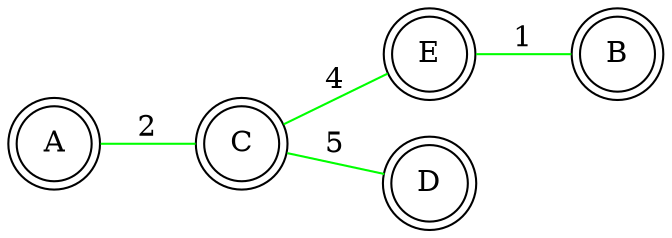 graph ostov {
	rankdir=LR;
	node[shape=doublecircle];
	edge[color=green];
	edge[label=1];
	E -- B;
	edge[label=2];
	A -- C;
	edge[label=5];
	C -- D;
	edge[label=4];
	C -- E;
}